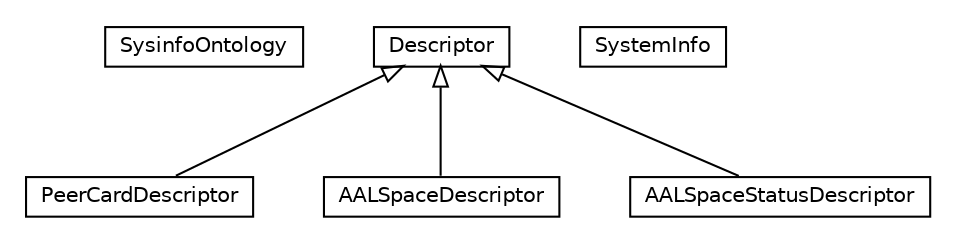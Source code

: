 #!/usr/local/bin/dot
#
# Class diagram 
# Generated by UMLGraph version R5_6-24-gf6e263 (http://www.umlgraph.org/)
#

digraph G {
	edge [fontname="Helvetica",fontsize=10,labelfontname="Helvetica",labelfontsize=10];
	node [fontname="Helvetica",fontsize=10,shape=plaintext];
	nodesep=0.25;
	ranksep=0.5;
	// org.universAAL.ontology.sysinfo.SysinfoOntology
	c452590 [label=<<table title="org.universAAL.ontology.sysinfo.SysinfoOntology" border="0" cellborder="1" cellspacing="0" cellpadding="2" port="p" href="./SysinfoOntology.html">
		<tr><td><table border="0" cellspacing="0" cellpadding="1">
<tr><td align="center" balign="center"> SysinfoOntology </td></tr>
		</table></td></tr>
		</table>>, URL="./SysinfoOntology.html", fontname="Helvetica", fontcolor="black", fontsize=10.0];
	// org.universAAL.ontology.sysinfo.PeerCardDescriptor
	c452591 [label=<<table title="org.universAAL.ontology.sysinfo.PeerCardDescriptor" border="0" cellborder="1" cellspacing="0" cellpadding="2" port="p" href="./PeerCardDescriptor.html">
		<tr><td><table border="0" cellspacing="0" cellpadding="1">
<tr><td align="center" balign="center"> PeerCardDescriptor </td></tr>
		</table></td></tr>
		</table>>, URL="./PeerCardDescriptor.html", fontname="Helvetica", fontcolor="black", fontsize=10.0];
	// org.universAAL.ontology.sysinfo.AALSpaceDescriptor
	c452592 [label=<<table title="org.universAAL.ontology.sysinfo.AALSpaceDescriptor" border="0" cellborder="1" cellspacing="0" cellpadding="2" port="p" href="./AALSpaceDescriptor.html">
		<tr><td><table border="0" cellspacing="0" cellpadding="1">
<tr><td align="center" balign="center"> AALSpaceDescriptor </td></tr>
		</table></td></tr>
		</table>>, URL="./AALSpaceDescriptor.html", fontname="Helvetica", fontcolor="black", fontsize=10.0];
	// org.universAAL.ontology.sysinfo.SystemInfo
	c452593 [label=<<table title="org.universAAL.ontology.sysinfo.SystemInfo" border="0" cellborder="1" cellspacing="0" cellpadding="2" port="p" href="./SystemInfo.html">
		<tr><td><table border="0" cellspacing="0" cellpadding="1">
<tr><td align="center" balign="center"> SystemInfo </td></tr>
		</table></td></tr>
		</table>>, URL="./SystemInfo.html", fontname="Helvetica", fontcolor="black", fontsize=10.0];
	// org.universAAL.ontology.sysinfo.Descriptor
	c452594 [label=<<table title="org.universAAL.ontology.sysinfo.Descriptor" border="0" cellborder="1" cellspacing="0" cellpadding="2" port="p" href="./Descriptor.html">
		<tr><td><table border="0" cellspacing="0" cellpadding="1">
<tr><td align="center" balign="center"> Descriptor </td></tr>
		</table></td></tr>
		</table>>, URL="./Descriptor.html", fontname="Helvetica", fontcolor="black", fontsize=10.0];
	// org.universAAL.ontology.sysinfo.AALSpaceStatusDescriptor
	c452595 [label=<<table title="org.universAAL.ontology.sysinfo.AALSpaceStatusDescriptor" border="0" cellborder="1" cellspacing="0" cellpadding="2" port="p" href="./AALSpaceStatusDescriptor.html">
		<tr><td><table border="0" cellspacing="0" cellpadding="1">
<tr><td align="center" balign="center"> AALSpaceStatusDescriptor </td></tr>
		</table></td></tr>
		</table>>, URL="./AALSpaceStatusDescriptor.html", fontname="Helvetica", fontcolor="black", fontsize=10.0];
	//org.universAAL.ontology.sysinfo.PeerCardDescriptor extends org.universAAL.ontology.sysinfo.Descriptor
	c452594:p -> c452591:p [dir=back,arrowtail=empty];
	//org.universAAL.ontology.sysinfo.AALSpaceDescriptor extends org.universAAL.ontology.sysinfo.Descriptor
	c452594:p -> c452592:p [dir=back,arrowtail=empty];
	//org.universAAL.ontology.sysinfo.AALSpaceStatusDescriptor extends org.universAAL.ontology.sysinfo.Descriptor
	c452594:p -> c452595:p [dir=back,arrowtail=empty];
}

